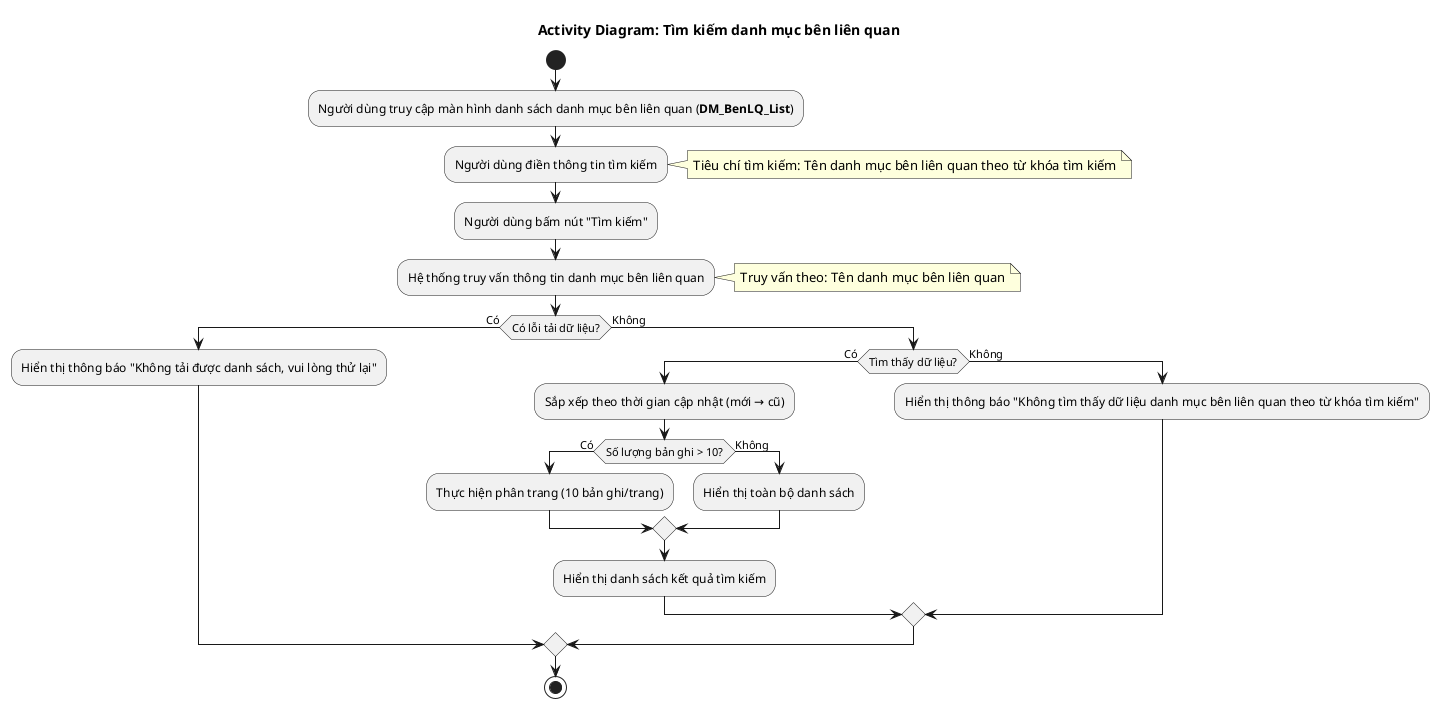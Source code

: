 @startuml DM_BenLQ_Search
!pragma layout smetana
title Activity Diagram: Tìm kiếm danh mục bên liên quan

start
:Người dùng truy cập màn hình danh sách danh mục bên liên quan (**DM_BenLQ_List**);
:Người dùng điền thông tin tìm kiếm;
note right: Tiêu chí tìm kiếm: Tên danh mục bên liên quan theo từ khóa tìm kiếm
:Người dùng bấm nút "Tìm kiếm";
:Hệ thống truy vấn thông tin danh mục bên liên quan;
note right: Truy vấn theo: Tên danh mục bên liên quan
if (Có lỗi tải dữ liệu?) then (Có)
  :Hiển thị thông báo "Không tải được danh sách, vui lòng thử lại";
else (Không)
  if (Tìm thấy dữ liệu?) then (Có)
    :Sắp xếp theo thời gian cập nhật (mới → cũ);
    if (Số lượng bản ghi > 10?) then (Có)
      :Thực hiện phân trang (10 bản ghi/trang);
    else (Không)
      :Hiển thị toàn bộ danh sách;
    endif
    :Hiển thị danh sách kết quả tìm kiếm;
  else (Không)
    :Hiển thị thông báo "Không tìm thấy dữ liệu danh mục bên liên quan theo từ khóa tìm kiếm";
  endif
endif
stop
@enduml